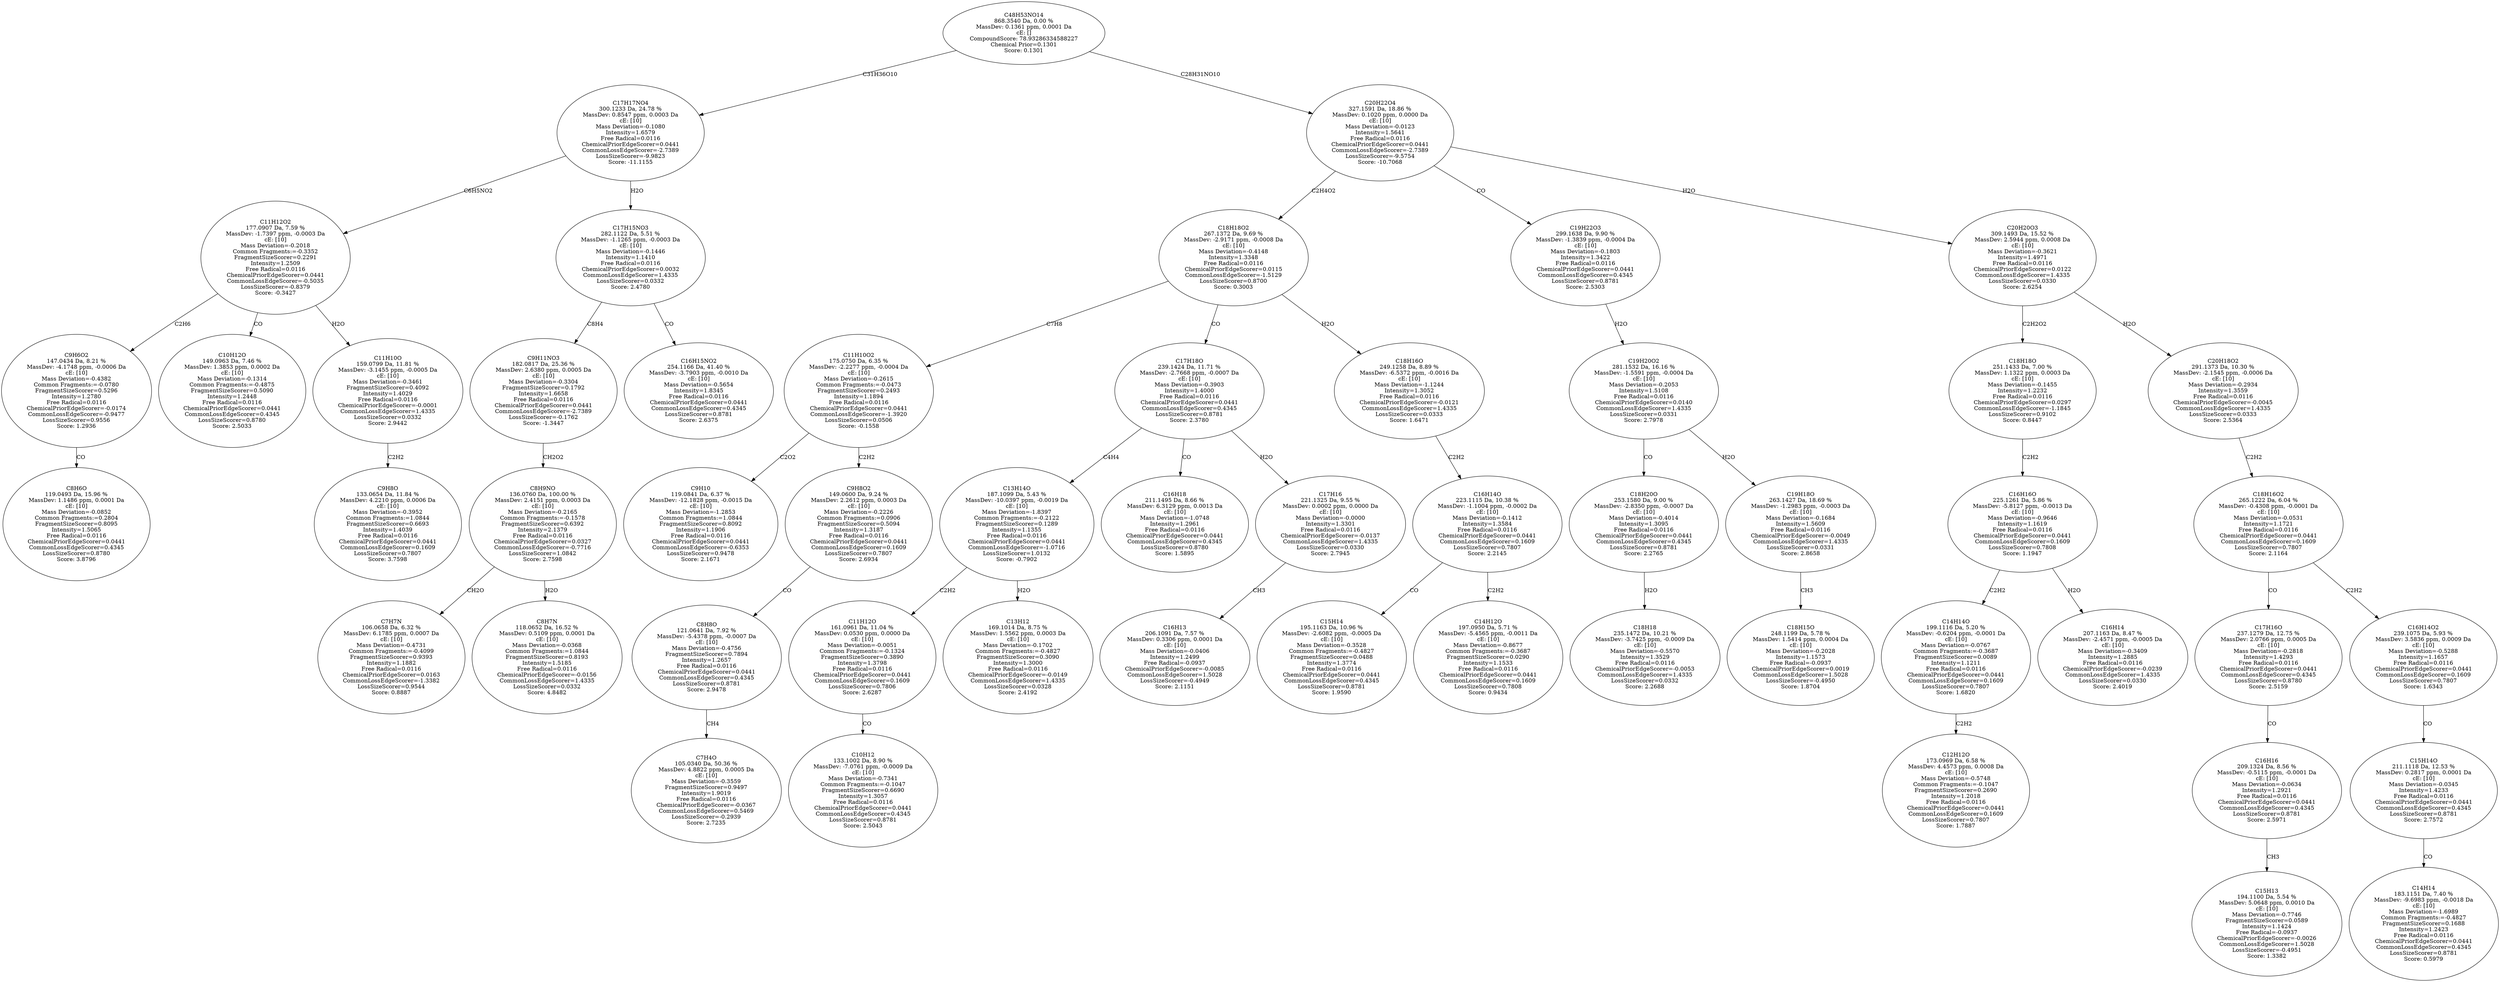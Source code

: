 strict digraph {
v1 [label="C8H6O\n119.0493 Da, 15.96 %\nMassDev: 1.1486 ppm, 0.0001 Da\ncE: [10]\nMass Deviation=-0.0852\nCommon Fragments:=0.2804\nFragmentSizeScorer=0.8095\nIntensity=1.5065\nFree Radical=0.0116\nChemicalPriorEdgeScorer=0.0441\nCommonLossEdgeScorer=0.4345\nLossSizeScorer=0.8780\nScore: 3.8796"];
v2 [label="C9H6O2\n147.0434 Da, 8.21 %\nMassDev: -4.1748 ppm, -0.0006 Da\ncE: [10]\nMass Deviation=-0.4382\nCommon Fragments:=-0.0780\nFragmentSizeScorer=0.5296\nIntensity=1.2780\nFree Radical=0.0116\nChemicalPriorEdgeScorer=-0.0174\nCommonLossEdgeScorer=-0.9477\nLossSizeScorer=0.9556\nScore: 1.2936"];
v3 [label="C10H12O\n149.0963 Da, 7.46 %\nMassDev: 1.3853 ppm, 0.0002 Da\ncE: [10]\nMass Deviation=-0.1314\nCommon Fragments:=-0.4875\nFragmentSizeScorer=0.5090\nIntensity=1.2448\nFree Radical=0.0116\nChemicalPriorEdgeScorer=0.0441\nCommonLossEdgeScorer=0.4345\nLossSizeScorer=0.8780\nScore: 2.5033"];
v4 [label="C9H8O\n133.0654 Da, 11.84 %\nMassDev: 4.2210 ppm, 0.0006 Da\ncE: [10]\nMass Deviation=-0.3952\nCommon Fragments:=1.0844\nFragmentSizeScorer=0.6693\nIntensity=1.4039\nFree Radical=0.0116\nChemicalPriorEdgeScorer=0.0441\nCommonLossEdgeScorer=0.1609\nLossSizeScorer=0.7807\nScore: 3.7598"];
v5 [label="C11H10O\n159.0799 Da, 11.81 %\nMassDev: -3.1455 ppm, -0.0005 Da\ncE: [10]\nMass Deviation=-0.3461\nFragmentSizeScorer=0.4092\nIntensity=1.4029\nFree Radical=0.0116\nChemicalPriorEdgeScorer=-0.0001\nCommonLossEdgeScorer=1.4335\nLossSizeScorer=0.0332\nScore: 2.9442"];
v6 [label="C11H12O2\n177.0907 Da, 7.59 %\nMassDev: -1.7397 ppm, -0.0003 Da\ncE: [10]\nMass Deviation=-0.2018\nCommon Fragments:=-0.3352\nFragmentSizeScorer=0.2291\nIntensity=1.2509\nFree Radical=0.0116\nChemicalPriorEdgeScorer=0.0441\nCommonLossEdgeScorer=-0.5035\nLossSizeScorer=-0.8379\nScore: -0.3427"];
v7 [label="C7H7N\n106.0658 Da, 6.32 %\nMassDev: 6.1785 ppm, 0.0007 Da\ncE: [10]\nMass Deviation=-0.4731\nCommon Fragments:=-0.4099\nFragmentSizeScorer=0.9393\nIntensity=1.1882\nFree Radical=0.0116\nChemicalPriorEdgeScorer=0.0163\nCommonLossEdgeScorer=-1.3382\nLossSizeScorer=0.9544\nScore: 0.8887"];
v8 [label="C8H7N\n118.0652 Da, 16.52 %\nMassDev: 0.5109 ppm, 0.0001 Da\ncE: [10]\nMass Deviation=-0.0368\nCommon Fragments:=1.0844\nFragmentSizeScorer=0.8193\nIntensity=1.5185\nFree Radical=0.0116\nChemicalPriorEdgeScorer=-0.0156\nCommonLossEdgeScorer=1.4335\nLossSizeScorer=0.0332\nScore: 4.8482"];
v9 [label="C8H9NO\n136.0760 Da, 100.00 %\nMassDev: 2.4151 ppm, 0.0003 Da\ncE: [10]\nMass Deviation=-0.2165\nCommon Fragments:=-0.1578\nFragmentSizeScorer=0.6392\nIntensity=2.1379\nFree Radical=0.0116\nChemicalPriorEdgeScorer=0.0327\nCommonLossEdgeScorer=-0.7716\nLossSizeScorer=1.0842\nScore: 2.7598"];
v10 [label="C9H11NO3\n182.0817 Da, 25.36 %\nMassDev: 2.6380 ppm, 0.0005 Da\ncE: [10]\nMass Deviation=-0.3304\nFragmentSizeScorer=0.1792\nIntensity=1.6658\nFree Radical=0.0116\nChemicalPriorEdgeScorer=0.0441\nCommonLossEdgeScorer=-2.7389\nLossSizeScorer=-0.1762\nScore: -1.3447"];
v11 [label="C16H15NO2\n254.1166 Da, 41.40 %\nMassDev: -3.7903 ppm, -0.0010 Da\ncE: [10]\nMass Deviation=-0.5654\nIntensity=1.8345\nFree Radical=0.0116\nChemicalPriorEdgeScorer=0.0441\nCommonLossEdgeScorer=0.4345\nLossSizeScorer=0.8781\nScore: 2.6375"];
v12 [label="C17H15NO3\n282.1122 Da, 5.51 %\nMassDev: -1.1265 ppm, -0.0003 Da\ncE: [10]\nMass Deviation=-0.1446\nIntensity=1.1410\nFree Radical=0.0116\nChemicalPriorEdgeScorer=0.0032\nCommonLossEdgeScorer=1.4335\nLossSizeScorer=0.0332\nScore: 2.4780"];
v13 [label="C17H17NO4\n300.1233 Da, 24.78 %\nMassDev: 0.8547 ppm, 0.0003 Da\ncE: [10]\nMass Deviation=-0.1080\nIntensity=1.6579\nFree Radical=0.0116\nChemicalPriorEdgeScorer=0.0441\nCommonLossEdgeScorer=-2.7389\nLossSizeScorer=-9.9823\nScore: -11.1155"];
v14 [label="C9H10\n119.0841 Da, 6.37 %\nMassDev: -12.1828 ppm, -0.0015 Da\ncE: [10]\nMass Deviation=-1.2853\nCommon Fragments:=1.0844\nFragmentSizeScorer=0.8092\nIntensity=1.1906\nFree Radical=0.0116\nChemicalPriorEdgeScorer=0.0441\nCommonLossEdgeScorer=-0.6353\nLossSizeScorer=0.9478\nScore: 2.1671"];
v15 [label="C7H4O\n105.0340 Da, 50.36 %\nMassDev: 4.8822 ppm, 0.0005 Da\ncE: [10]\nMass Deviation=-0.3559\nFragmentSizeScorer=0.9497\nIntensity=1.9019\nFree Radical=0.0116\nChemicalPriorEdgeScorer=-0.0367\nCommonLossEdgeScorer=0.5469\nLossSizeScorer=-0.2939\nScore: 2.7235"];
v16 [label="C8H8O\n121.0641 Da, 7.92 %\nMassDev: -5.4378 ppm, -0.0007 Da\ncE: [10]\nMass Deviation=-0.4756\nFragmentSizeScorer=0.7894\nIntensity=1.2657\nFree Radical=0.0116\nChemicalPriorEdgeScorer=0.0441\nCommonLossEdgeScorer=0.4345\nLossSizeScorer=0.8781\nScore: 2.9478"];
v17 [label="C9H8O2\n149.0600 Da, 9.24 %\nMassDev: 2.2612 ppm, 0.0003 Da\ncE: [10]\nMass Deviation=-0.2226\nCommon Fragments:=0.0906\nFragmentSizeScorer=0.5094\nIntensity=1.3187\nFree Radical=0.0116\nChemicalPriorEdgeScorer=0.0441\nCommonLossEdgeScorer=0.1609\nLossSizeScorer=0.7807\nScore: 2.6934"];
v18 [label="C11H10O2\n175.0750 Da, 6.35 %\nMassDev: -2.2277 ppm, -0.0004 Da\ncE: [10]\nMass Deviation=-0.2615\nCommon Fragments:=-0.0473\nFragmentSizeScorer=0.2493\nIntensity=1.1894\nFree Radical=0.0116\nChemicalPriorEdgeScorer=0.0441\nCommonLossEdgeScorer=-1.3920\nLossSizeScorer=0.0506\nScore: -0.1558"];
v19 [label="C10H12\n133.1002 Da, 8.90 %\nMassDev: -7.0761 ppm, -0.0009 Da\ncE: [10]\nMass Deviation=-0.7341\nCommon Fragments:=-0.1047\nFragmentSizeScorer=0.6690\nIntensity=1.3057\nFree Radical=0.0116\nChemicalPriorEdgeScorer=0.0441\nCommonLossEdgeScorer=0.4345\nLossSizeScorer=0.8781\nScore: 2.5043"];
v20 [label="C11H12O\n161.0961 Da, 11.04 %\nMassDev: 0.0530 ppm, 0.0000 Da\ncE: [10]\nMass Deviation=-0.0051\nCommon Fragments:=-0.1324\nFragmentSizeScorer=0.3890\nIntensity=1.3798\nFree Radical=0.0116\nChemicalPriorEdgeScorer=0.0441\nCommonLossEdgeScorer=0.1609\nLossSizeScorer=0.7806\nScore: 2.6287"];
v21 [label="C13H12\n169.1014 Da, 8.75 %\nMassDev: 1.5562 ppm, 0.0003 Da\ncE: [10]\nMass Deviation=-0.1702\nCommon Fragments:=-0.4827\nFragmentSizeScorer=0.3090\nIntensity=1.3000\nFree Radical=0.0116\nChemicalPriorEdgeScorer=-0.0149\nCommonLossEdgeScorer=1.4335\nLossSizeScorer=0.0328\nScore: 2.4192"];
v22 [label="C13H14O\n187.1099 Da, 5.43 %\nMassDev: -10.0397 ppm, -0.0019 Da\ncE: [10]\nMass Deviation=-1.8397\nCommon Fragments:=-0.2122\nFragmentSizeScorer=0.1289\nIntensity=1.1355\nFree Radical=0.0116\nChemicalPriorEdgeScorer=0.0441\nCommonLossEdgeScorer=-1.0716\nLossSizeScorer=1.0132\nScore: -0.7902"];
v23 [label="C16H18\n211.1495 Da, 8.66 %\nMassDev: 6.3129 ppm, 0.0013 Da\ncE: [10]\nMass Deviation=-1.0748\nIntensity=1.2961\nFree Radical=0.0116\nChemicalPriorEdgeScorer=0.0441\nCommonLossEdgeScorer=0.4345\nLossSizeScorer=0.8780\nScore: 1.5895"];
v24 [label="C16H13\n206.1091 Da, 7.57 %\nMassDev: 0.3306 ppm, 0.0001 Da\ncE: [10]\nMass Deviation=-0.0406\nIntensity=1.2499\nFree Radical=-0.0937\nChemicalPriorEdgeScorer=-0.0085\nCommonLossEdgeScorer=1.5028\nLossSizeScorer=-0.4949\nScore: 2.1151"];
v25 [label="C17H16\n221.1325 Da, 9.55 %\nMassDev: 0.0002 ppm, 0.0000 Da\ncE: [10]\nMass Deviation=-0.0000\nIntensity=1.3301\nFree Radical=0.0116\nChemicalPriorEdgeScorer=-0.0137\nCommonLossEdgeScorer=1.4335\nLossSizeScorer=0.0330\nScore: 2.7945"];
v26 [label="C17H18O\n239.1424 Da, 11.71 %\nMassDev: -2.7668 ppm, -0.0007 Da\ncE: [10]\nMass Deviation=-0.3903\nIntensity=1.4000\nFree Radical=0.0116\nChemicalPriorEdgeScorer=0.0441\nCommonLossEdgeScorer=0.4345\nLossSizeScorer=0.8781\nScore: 2.3780"];
v27 [label="C15H14\n195.1163 Da, 10.96 %\nMassDev: -2.6082 ppm, -0.0005 Da\ncE: [10]\nMass Deviation=-0.3528\nCommon Fragments:=-0.4827\nFragmentSizeScorer=0.0488\nIntensity=1.3774\nFree Radical=0.0116\nChemicalPriorEdgeScorer=0.0441\nCommonLossEdgeScorer=0.4345\nLossSizeScorer=0.8781\nScore: 1.9590"];
v28 [label="C14H12O\n197.0950 Da, 5.71 %\nMassDev: -5.4565 ppm, -0.0011 Da\ncE: [10]\nMass Deviation=-0.8677\nCommon Fragments:=-0.3687\nFragmentSizeScorer=0.0290\nIntensity=1.1533\nFree Radical=0.0116\nChemicalPriorEdgeScorer=0.0441\nCommonLossEdgeScorer=0.1609\nLossSizeScorer=0.7808\nScore: 0.9434"];
v29 [label="C16H14O\n223.1115 Da, 10.38 %\nMassDev: -1.1004 ppm, -0.0002 Da\ncE: [10]\nMass Deviation=-0.1412\nIntensity=1.3584\nFree Radical=0.0116\nChemicalPriorEdgeScorer=0.0441\nCommonLossEdgeScorer=0.1609\nLossSizeScorer=0.7807\nScore: 2.2145"];
v30 [label="C18H16O\n249.1258 Da, 8.89 %\nMassDev: -6.5372 ppm, -0.0016 Da\ncE: [10]\nMass Deviation=-1.1244\nIntensity=1.3052\nFree Radical=0.0116\nChemicalPriorEdgeScorer=-0.0121\nCommonLossEdgeScorer=1.4335\nLossSizeScorer=0.0333\nScore: 1.6471"];
v31 [label="C18H18O2\n267.1372 Da, 9.69 %\nMassDev: -2.9171 ppm, -0.0008 Da\ncE: [10]\nMass Deviation=-0.4148\nIntensity=1.3348\nFree Radical=0.0116\nChemicalPriorEdgeScorer=0.0115\nCommonLossEdgeScorer=-1.5129\nLossSizeScorer=0.8700\nScore: 0.3003"];
v32 [label="C18H18\n235.1472 Da, 10.21 %\nMassDev: -3.7425 ppm, -0.0009 Da\ncE: [10]\nMass Deviation=-0.5570\nIntensity=1.3529\nFree Radical=0.0116\nChemicalPriorEdgeScorer=-0.0053\nCommonLossEdgeScorer=1.4335\nLossSizeScorer=0.0332\nScore: 2.2688"];
v33 [label="C18H20O\n253.1580 Da, 9.00 %\nMassDev: -2.8350 ppm, -0.0007 Da\ncE: [10]\nMass Deviation=-0.4014\nIntensity=1.3095\nFree Radical=0.0116\nChemicalPriorEdgeScorer=0.0441\nCommonLossEdgeScorer=0.4345\nLossSizeScorer=0.8781\nScore: 2.2765"];
v34 [label="C18H15O\n248.1199 Da, 5.78 %\nMassDev: 1.5414 ppm, 0.0004 Da\ncE: [10]\nMass Deviation=-0.2028\nIntensity=1.1573\nFree Radical=-0.0937\nChemicalPriorEdgeScorer=0.0019\nCommonLossEdgeScorer=1.5028\nLossSizeScorer=-0.4950\nScore: 1.8704"];
v35 [label="C19H18O\n263.1427 Da, 18.69 %\nMassDev: -1.2983 ppm, -0.0003 Da\ncE: [10]\nMass Deviation=-0.1684\nIntensity=1.5609\nFree Radical=0.0116\nChemicalPriorEdgeScorer=-0.0049\nCommonLossEdgeScorer=1.4335\nLossSizeScorer=0.0331\nScore: 2.8658"];
v36 [label="C19H20O2\n281.1532 Da, 16.16 %\nMassDev: -1.5591 ppm, -0.0004 Da\ncE: [10]\nMass Deviation=-0.2053\nIntensity=1.5108\nFree Radical=0.0116\nChemicalPriorEdgeScorer=0.0140\nCommonLossEdgeScorer=1.4335\nLossSizeScorer=0.0331\nScore: 2.7978"];
v37 [label="C19H22O3\n299.1638 Da, 9.90 %\nMassDev: -1.3839 ppm, -0.0004 Da\ncE: [10]\nMass Deviation=-0.1803\nIntensity=1.3422\nFree Radical=0.0116\nChemicalPriorEdgeScorer=0.0441\nCommonLossEdgeScorer=0.4345\nLossSizeScorer=0.8781\nScore: 2.5303"];
v38 [label="C12H12O\n173.0969 Da, 6.58 %\nMassDev: 4.4573 ppm, 0.0008 Da\ncE: [10]\nMass Deviation=-0.5748\nCommon Fragments:=-0.1047\nFragmentSizeScorer=0.2690\nIntensity=1.2018\nFree Radical=0.0116\nChemicalPriorEdgeScorer=0.0441\nCommonLossEdgeScorer=0.1609\nLossSizeScorer=0.7807\nScore: 1.7887"];
v39 [label="C14H14O\n199.1116 Da, 5.20 %\nMassDev: -0.6204 ppm, -0.0001 Da\ncE: [10]\nMass Deviation=-0.0767\nCommon Fragments:=-0.3687\nFragmentSizeScorer=0.0089\nIntensity=1.1211\nFree Radical=0.0116\nChemicalPriorEdgeScorer=0.0441\nCommonLossEdgeScorer=0.1609\nLossSizeScorer=0.7807\nScore: 1.6820"];
v40 [label="C16H14\n207.1163 Da, 8.47 %\nMassDev: -2.4571 ppm, -0.0005 Da\ncE: [10]\nMass Deviation=-0.3409\nIntensity=1.2885\nFree Radical=0.0116\nChemicalPriorEdgeScorer=-0.0239\nCommonLossEdgeScorer=1.4335\nLossSizeScorer=0.0330\nScore: 2.4019"];
v41 [label="C16H16O\n225.1261 Da, 5.86 %\nMassDev: -5.8127 ppm, -0.0013 Da\ncE: [10]\nMass Deviation=-0.9646\nIntensity=1.1619\nFree Radical=0.0116\nChemicalPriorEdgeScorer=0.0441\nCommonLossEdgeScorer=0.1609\nLossSizeScorer=0.7808\nScore: 1.1947"];
v42 [label="C18H18O\n251.1433 Da, 7.00 %\nMassDev: 1.1322 ppm, 0.0003 Da\ncE: [10]\nMass Deviation=-0.1455\nIntensity=1.2232\nFree Radical=0.0116\nChemicalPriorEdgeScorer=0.0297\nCommonLossEdgeScorer=-1.1845\nLossSizeScorer=0.9102\nScore: 0.8447"];
v43 [label="C15H13\n194.1100 Da, 5.54 %\nMassDev: 5.0648 ppm, 0.0010 Da\ncE: [10]\nMass Deviation=-0.7746\nFragmentSizeScorer=0.0589\nIntensity=1.1424\nFree Radical=-0.0937\nChemicalPriorEdgeScorer=-0.0026\nCommonLossEdgeScorer=1.5028\nLossSizeScorer=-0.4951\nScore: 1.3382"];
v44 [label="C16H16\n209.1324 Da, 8.56 %\nMassDev: -0.5115 ppm, -0.0001 Da\ncE: [10]\nMass Deviation=-0.0634\nIntensity=1.2921\nFree Radical=0.0116\nChemicalPriorEdgeScorer=0.0441\nCommonLossEdgeScorer=0.4345\nLossSizeScorer=0.8781\nScore: 2.5971"];
v45 [label="C17H16O\n237.1279 Da, 12.75 %\nMassDev: 2.0766 ppm, 0.0005 Da\ncE: [10]\nMass Deviation=-0.2818\nIntensity=1.4293\nFree Radical=0.0116\nChemicalPriorEdgeScorer=0.0441\nCommonLossEdgeScorer=0.4345\nLossSizeScorer=0.8780\nScore: 2.5159"];
v46 [label="C14H14\n183.1151 Da, 7.40 %\nMassDev: -9.6983 ppm, -0.0018 Da\ncE: [10]\nMass Deviation=-1.6989\nCommon Fragments:=-0.4827\nFragmentSizeScorer=0.1688\nIntensity=1.2423\nFree Radical=0.0116\nChemicalPriorEdgeScorer=0.0441\nCommonLossEdgeScorer=0.4345\nLossSizeScorer=0.8781\nScore: 0.5979"];
v47 [label="C15H14O\n211.1118 Da, 12.53 %\nMassDev: 0.2817 ppm, 0.0001 Da\ncE: [10]\nMass Deviation=-0.0345\nIntensity=1.4233\nFree Radical=0.0116\nChemicalPriorEdgeScorer=0.0441\nCommonLossEdgeScorer=0.4345\nLossSizeScorer=0.8781\nScore: 2.7572"];
v48 [label="C16H14O2\n239.1075 Da, 5.93 %\nMassDev: 3.5836 ppm, 0.0009 Da\ncE: [10]\nMass Deviation=-0.5288\nIntensity=1.1657\nFree Radical=0.0116\nChemicalPriorEdgeScorer=0.0441\nCommonLossEdgeScorer=0.1609\nLossSizeScorer=0.7807\nScore: 1.6343"];
v49 [label="C18H16O2\n265.1222 Da, 6.04 %\nMassDev: -0.4308 ppm, -0.0001 Da\ncE: [10]\nMass Deviation=-0.0531\nIntensity=1.1721\nFree Radical=0.0116\nChemicalPriorEdgeScorer=0.0441\nCommonLossEdgeScorer=0.1609\nLossSizeScorer=0.7807\nScore: 2.1164"];
v50 [label="C20H18O2\n291.1373 Da, 10.30 %\nMassDev: -2.1545 ppm, -0.0006 Da\ncE: [10]\nMass Deviation=-0.2934\nIntensity=1.3559\nFree Radical=0.0116\nChemicalPriorEdgeScorer=-0.0045\nCommonLossEdgeScorer=1.4335\nLossSizeScorer=0.0333\nScore: 2.5364"];
v51 [label="C20H20O3\n309.1493 Da, 15.52 %\nMassDev: 2.5944 ppm, 0.0008 Da\ncE: [10]\nMass Deviation=-0.3621\nIntensity=1.4971\nFree Radical=0.0116\nChemicalPriorEdgeScorer=0.0122\nCommonLossEdgeScorer=1.4335\nLossSizeScorer=0.0330\nScore: 2.6254"];
v52 [label="C20H22O4\n327.1591 Da, 18.86 %\nMassDev: 0.1020 ppm, 0.0000 Da\ncE: [10]\nMass Deviation=-0.0123\nIntensity=1.5641\nFree Radical=0.0116\nChemicalPriorEdgeScorer=0.0441\nCommonLossEdgeScorer=-2.7389\nLossSizeScorer=-9.5754\nScore: -10.7068"];
v53 [label="C48H53NO14\n868.3540 Da, 0.00 %\nMassDev: 0.1361 ppm, 0.0001 Da\ncE: []\nCompoundScore: 78.93286334588227\nChemical Prior=0.1301\nScore: 0.1301"];
v2 -> v1 [label="CO"];
v6 -> v2 [label="C2H6"];
v6 -> v3 [label="CO"];
v5 -> v4 [label="C2H2"];
v6 -> v5 [label="H2O"];
v13 -> v6 [label="C6H5NO2"];
v9 -> v7 [label="CH2O"];
v9 -> v8 [label="H2O"];
v10 -> v9 [label="CH2O2"];
v12 -> v10 [label="C8H4"];
v12 -> v11 [label="CO"];
v13 -> v12 [label="H2O"];
v53 -> v13 [label="C31H36O10"];
v18 -> v14 [label="C2O2"];
v16 -> v15 [label="CH4"];
v17 -> v16 [label="CO"];
v18 -> v17 [label="C2H2"];
v31 -> v18 [label="C7H8"];
v20 -> v19 [label="CO"];
v22 -> v20 [label="C2H2"];
v22 -> v21 [label="H2O"];
v26 -> v22 [label="C4H4"];
v26 -> v23 [label="CO"];
v25 -> v24 [label="CH3"];
v26 -> v25 [label="H2O"];
v31 -> v26 [label="CO"];
v29 -> v27 [label="CO"];
v29 -> v28 [label="C2H2"];
v30 -> v29 [label="C2H2"];
v31 -> v30 [label="H2O"];
v52 -> v31 [label="C2H4O2"];
v33 -> v32 [label="H2O"];
v36 -> v33 [label="CO"];
v35 -> v34 [label="CH3"];
v36 -> v35 [label="H2O"];
v37 -> v36 [label="H2O"];
v52 -> v37 [label="CO"];
v39 -> v38 [label="C2H2"];
v41 -> v39 [label="C2H2"];
v41 -> v40 [label="H2O"];
v42 -> v41 [label="C2H2"];
v51 -> v42 [label="C2H2O2"];
v44 -> v43 [label="CH3"];
v45 -> v44 [label="CO"];
v49 -> v45 [label="CO"];
v47 -> v46 [label="CO"];
v48 -> v47 [label="CO"];
v49 -> v48 [label="C2H2"];
v50 -> v49 [label="C2H2"];
v51 -> v50 [label="H2O"];
v52 -> v51 [label="H2O"];
v53 -> v52 [label="C28H31NO10"];
}